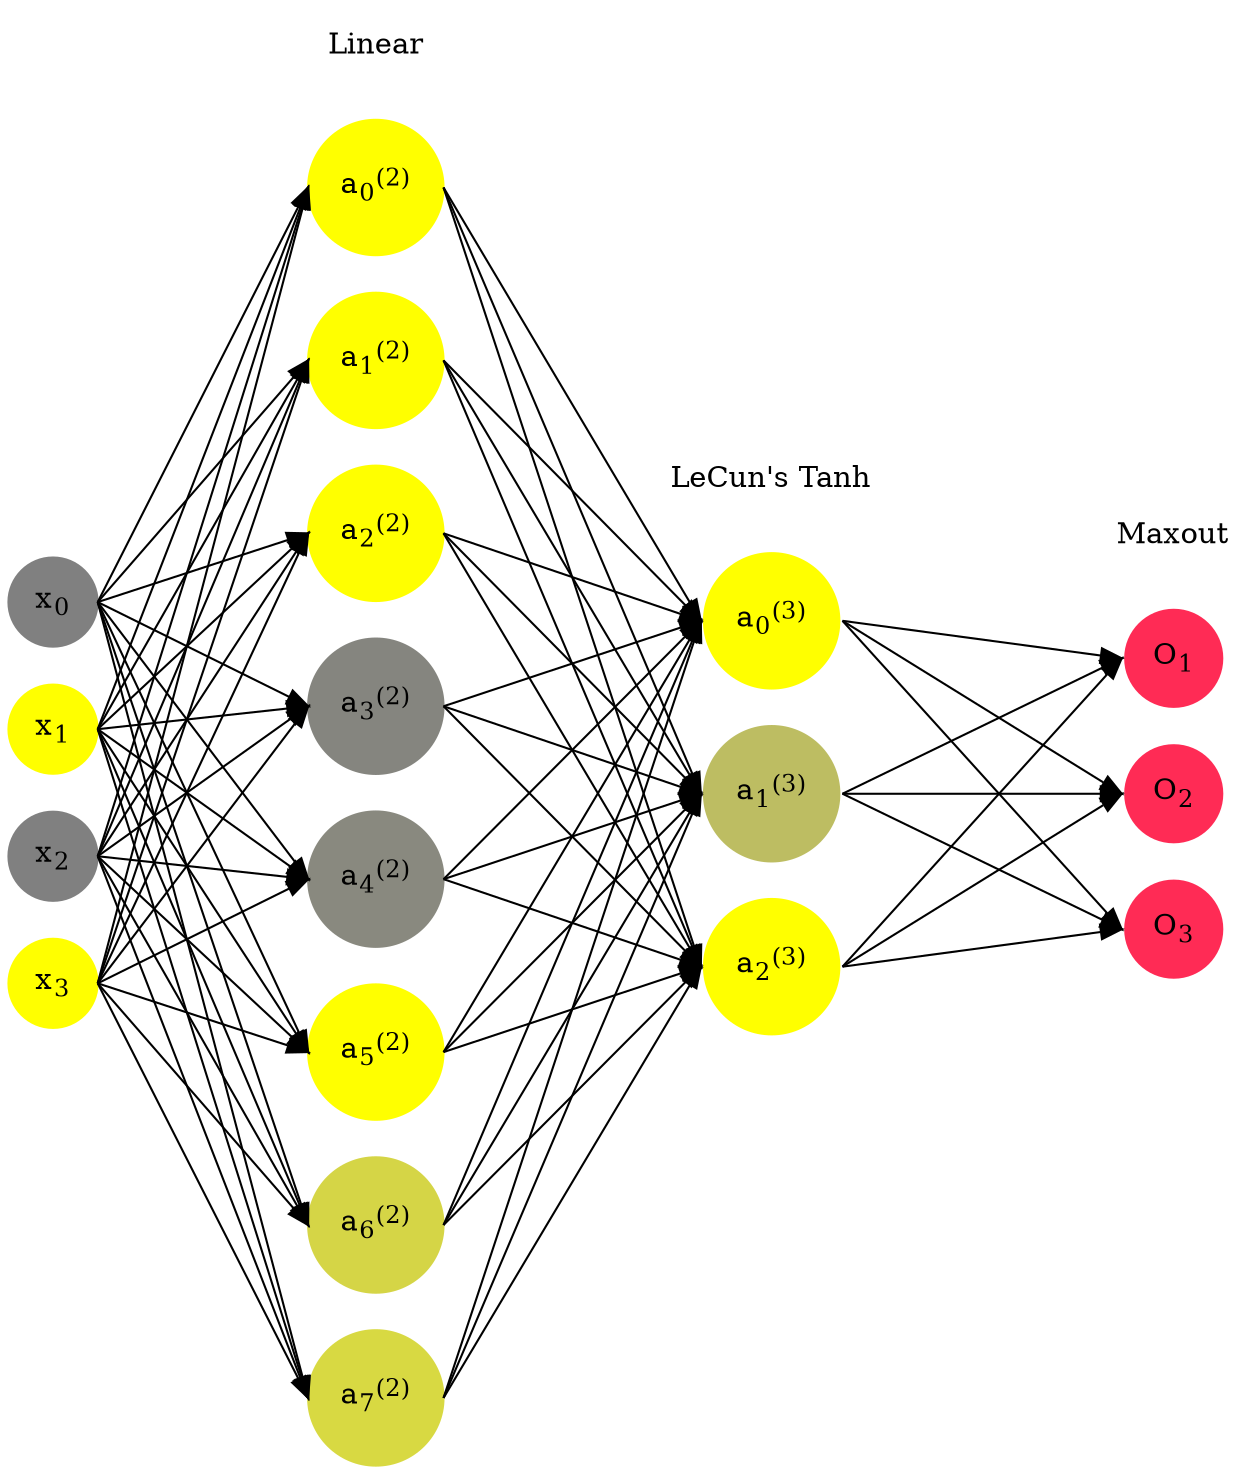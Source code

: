 digraph G {
	rankdir = LR;
	splines=false;
	edge[style=invis];
	ranksep= 1.4;
	{
	node [shape=circle, color="0.1667, 0.0, 0.5", style=filled, fillcolor="0.1667, 0.0, 0.5"];
	x0 [label=<x<sub>0</sub>>];
	}
	{
	node [shape=circle, color="0.1667, 1.0, 1.0", style=filled, fillcolor="0.1667, 1.0, 1.0"];
	x1 [label=<x<sub>1</sub>>];
	}
	{
	node [shape=circle, color="0.1667, 0.0, 0.5", style=filled, fillcolor="0.1667, 0.0, 0.5"];
	x2 [label=<x<sub>2</sub>>];
	}
	{
	node [shape=circle, color="0.1667, 1.0, 1.0", style=filled, fillcolor="0.1667, 1.0, 1.0"];
	x3 [label=<x<sub>3</sub>>];
	}
	{
	node [shape=circle, color="0.1667, 2.042000, 1.521000", style=filled, fillcolor="0.1667, 2.042000, 1.521000"];
	a02 [label=<a<sub>0</sub><sup>(2)</sup>>];
	}
	{
	node [shape=circle, color="0.1667, 1.537811, 1.268905", style=filled, fillcolor="0.1667, 1.537811, 1.268905"];
	a12 [label=<a<sub>1</sub><sup>(2)</sup>>];
	}
	{
	node [shape=circle, color="0.1667, 1.107424, 1.053712", style=filled, fillcolor="0.1667, 1.107424, 1.053712"];
	a22 [label=<a<sub>2</sub><sup>(2)</sup>>];
	}
	{
	node [shape=circle, color="0.1667, 0.044649, 0.522324", style=filled, fillcolor="0.1667, 0.044649, 0.522324"];
	a32 [label=<a<sub>3</sub><sup>(2)</sup>>];
	}
	{
	node [shape=circle, color="0.1667, 0.076381, 0.538191", style=filled, fillcolor="0.1667, 0.076381, 0.538191"];
	a42 [label=<a<sub>4</sub><sup>(2)</sup>>];
	}
	{
	node [shape=circle, color="0.1667, 1.051793, 1.025896", style=filled, fillcolor="0.1667, 1.051793, 1.025896"];
	a52 [label=<a<sub>5</sub><sup>(2)</sup>>];
	}
	{
	node [shape=circle, color="0.1667, 0.668721, 0.834361", style=filled, fillcolor="0.1667, 0.668721, 0.834361"];
	a62 [label=<a<sub>6</sub><sup>(2)</sup>>];
	}
	{
	node [shape=circle, color="0.1667, 0.695396, 0.847698", style=filled, fillcolor="0.1667, 0.695396, 0.847698"];
	a72 [label=<a<sub>7</sub><sup>(2)</sup>>];
	}
	{
	node [shape=circle, color="0.1667, 1.316782, 1.158391", style=filled, fillcolor="0.1667, 1.316782, 1.158391"];
	a03 [label=<a<sub>0</sub><sup>(3)</sup>>];
	}
	{
	node [shape=circle, color="0.1667, 0.483987, 0.741994", style=filled, fillcolor="0.1667, 0.483987, 0.741994"];
	a13 [label=<a<sub>1</sub><sup>(3)</sup>>];
	}
	{
	node [shape=circle, color="0.1667, 1.081289, 1.040644", style=filled, fillcolor="0.1667, 1.081289, 1.040644"];
	a23 [label=<a<sub>2</sub><sup>(3)</sup>>];
	}
	{
	node [shape=circle, color="0.9667, 0.83, 1.0", style=filled, fillcolor="0.9667, 0.83, 1.0"];
	O1 [label=<O<sub>1</sub>>];
	}
	{
	node [shape=circle, color="0.9667, 0.83, 1.0", style=filled, fillcolor="0.9667, 0.83, 1.0"];
	O2 [label=<O<sub>2</sub>>];
	}
	{
	node [shape=circle, color="0.9667, 0.83, 1.0", style=filled, fillcolor="0.9667, 0.83, 1.0"];
	O3 [label=<O<sub>3</sub>>];
	}
	{
	rank=same;
	x0->x1->x2->x3;
	}
	{
	rank=same;
	a02->a12->a22->a32->a42->a52->a62->a72;
	}
	{
	rank=same;
	a03->a13->a23;
	}
	{
	rank=same;
	O1->O2->O3;
	}
	l1 [shape=plaintext,label="Linear"];
	l1->a02;
	{rank=same; l1;a02};
	l2 [shape=plaintext,label="LeCun's Tanh"];
	l2->a03;
	{rank=same; l2;a03};
	l3 [shape=plaintext,label="Maxout"];
	l3->O1;
	{rank=same; l3;O1};
edge[style=solid, tailport=e, headport=w];
	{x0;x1;x2;x3} -> {a02;a12;a22;a32;a42;a52;a62;a72};
	{a02;a12;a22;a32;a42;a52;a62;a72} -> {a03;a13;a23};
	{a03;a13;a23} -> {O1,O2,O3};
}